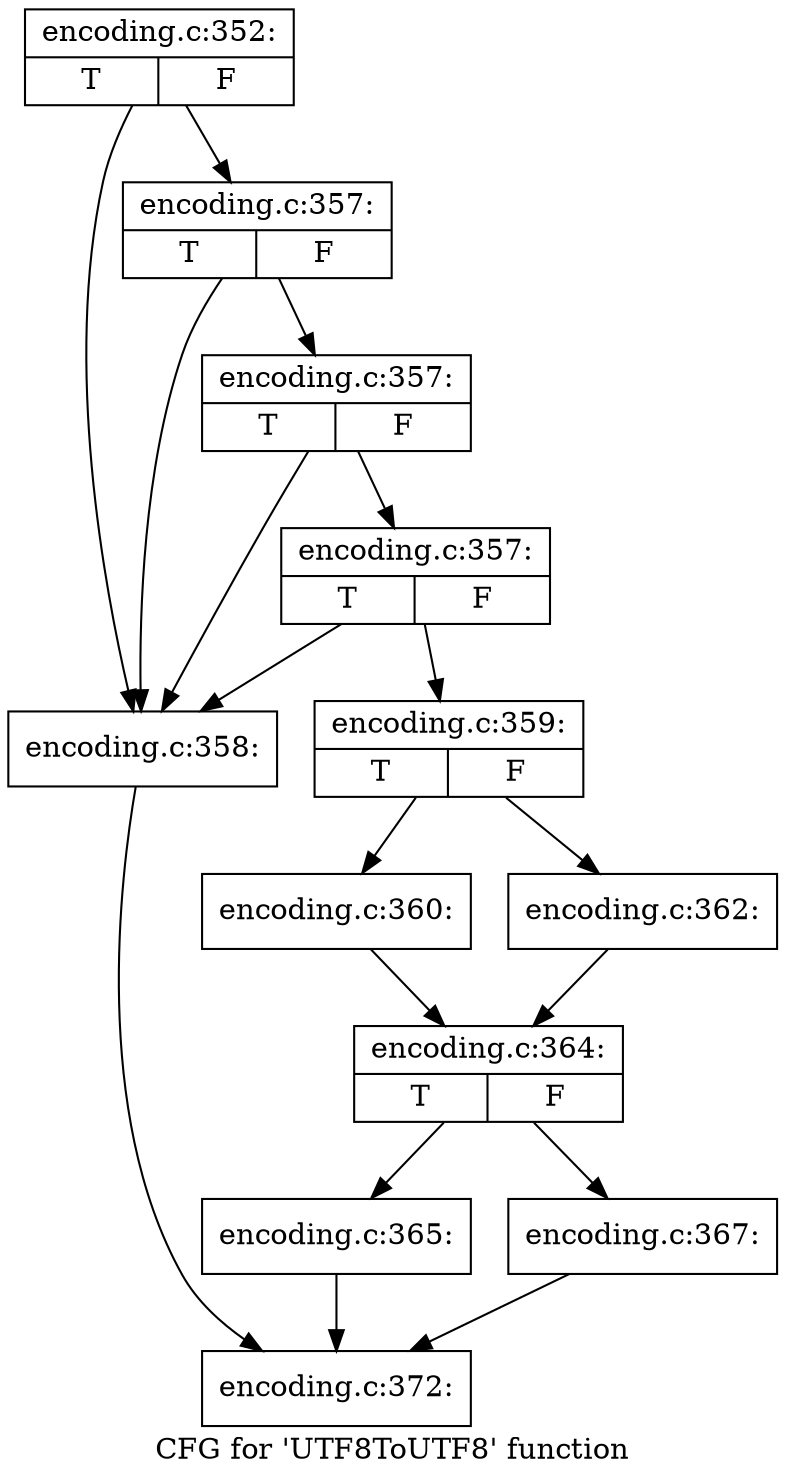 digraph "CFG for 'UTF8ToUTF8' function" {
	label="CFG for 'UTF8ToUTF8' function";

	Node0x47a0bf0 [shape=record,label="{encoding.c:352:|{<s0>T|<s1>F}}"];
	Node0x47a0bf0 -> Node0x47a3f40;
	Node0x47a0bf0 -> Node0x47a40e0;
	Node0x47a40e0 [shape=record,label="{encoding.c:357:|{<s0>T|<s1>F}}"];
	Node0x47a40e0 -> Node0x47a3f40;
	Node0x47a40e0 -> Node0x47a4060;
	Node0x47a4060 [shape=record,label="{encoding.c:357:|{<s0>T|<s1>F}}"];
	Node0x47a4060 -> Node0x47a3f40;
	Node0x47a4060 -> Node0x47a3fe0;
	Node0x47a3fe0 [shape=record,label="{encoding.c:357:|{<s0>T|<s1>F}}"];
	Node0x47a3fe0 -> Node0x47a3f40;
	Node0x47a3fe0 -> Node0x47a3f90;
	Node0x47a3f40 [shape=record,label="{encoding.c:358:}"];
	Node0x47a3f40 -> Node0x47a0550;
	Node0x47a3f90 [shape=record,label="{encoding.c:359:|{<s0>T|<s1>F}}"];
	Node0x47a3f90 -> Node0x47a4c00;
	Node0x47a3f90 -> Node0x47a4ca0;
	Node0x47a4c00 [shape=record,label="{encoding.c:360:}"];
	Node0x47a4c00 -> Node0x47a4c50;
	Node0x47a4ca0 [shape=record,label="{encoding.c:362:}"];
	Node0x47a4ca0 -> Node0x47a4c50;
	Node0x47a4c50 [shape=record,label="{encoding.c:364:|{<s0>T|<s1>F}}"];
	Node0x47a4c50 -> Node0x47a57a0;
	Node0x47a4c50 -> Node0x47a57f0;
	Node0x47a57a0 [shape=record,label="{encoding.c:365:}"];
	Node0x47a57a0 -> Node0x47a0550;
	Node0x47a57f0 [shape=record,label="{encoding.c:367:}"];
	Node0x47a57f0 -> Node0x47a0550;
	Node0x47a0550 [shape=record,label="{encoding.c:372:}"];
}
